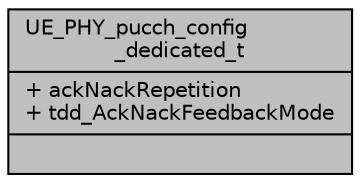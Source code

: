 digraph "UE_PHY_pucch_config_dedicated_t"
{
 // LATEX_PDF_SIZE
  edge [fontname="Helvetica",fontsize="10",labelfontname="Helvetica",labelfontsize="10"];
  node [fontname="Helvetica",fontsize="10",shape=record];
  Node1 [label="{UE_PHY_pucch_config\l_dedicated_t\n|+ ackNackRepetition\l+ tdd_AckNackFeedbackMode\l|}",height=0.2,width=0.4,color="black", fillcolor="grey75", style="filled", fontcolor="black",tooltip=" "];
}
